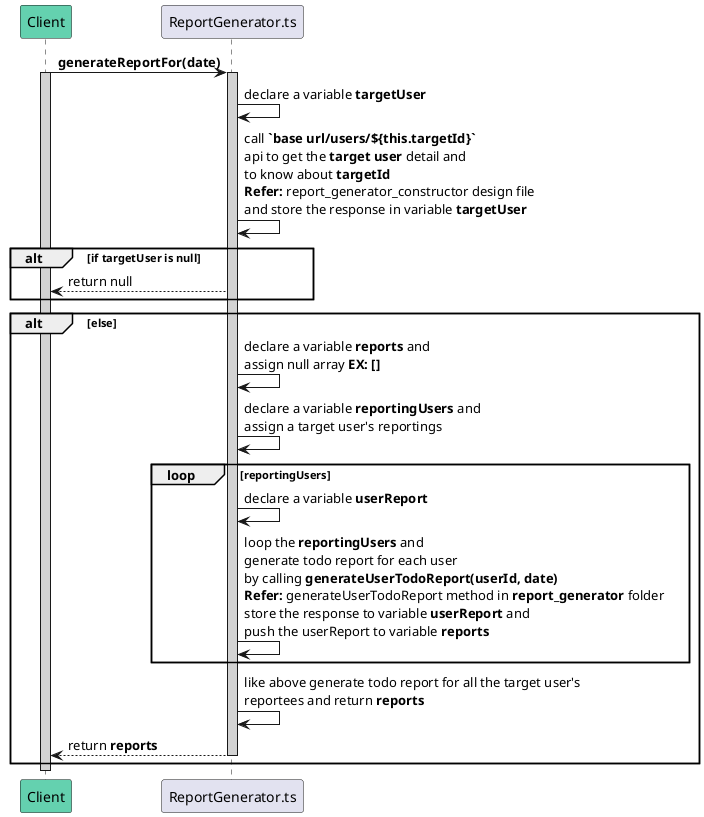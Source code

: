 @startuml generateReportFor
participant Client #64D1AF
participant ReportGenerator.ts

Client -> ReportGenerator.ts : **generateReportFor(date)**
activate Client #D3D3D3
activate ReportGenerator.ts #D3D3D3
    ReportGenerator.ts -> ReportGenerator.ts : declare a variable **targetUser**
    ReportGenerator.ts -> ReportGenerator.ts : call **`base url/users/${this.targetId}`** \napi to get the **target user** detail and \nto know about **targetId** \n**Refer:** report_generator_constructor design file \nand store the response in variable **targetUser**
    alt if targetUser is null
        ReportGenerator.ts --> Client : return null
    end

    alt else
        ReportGenerator.ts -> ReportGenerator.ts : declare a variable **reports** and\nassign null array **EX: []**
        ReportGenerator.ts -> ReportGenerator.ts : declare a variable **reportingUsers** and\nassign a target user's reportings

        loop reportingUsers
            ReportGenerator.ts -> ReportGenerator.ts: declare a variable **userReport**
            ReportGenerator.ts -> ReportGenerator.ts: loop the **reportingUsers** and \ngenerate todo report for each user \nby calling **generateUserTodoReport(userId, date)** \n**Refer:** generateUserTodoReport method in **report_generator** folder \nstore the response to variable **userReport** and \npush the userReport to variable **reports**
        end
        ReportGenerator.ts -> ReportGenerator.ts: like above generate todo report for all the target user's \nreportees and return **reports**
        ReportGenerator.ts --> Client: return **reports**
        deactivate ReportGenerator.ts
    end

deactivate Client
@enduml
